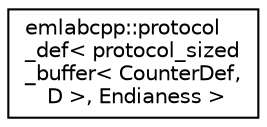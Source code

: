 digraph "Graphical Class Hierarchy"
{
 // LATEX_PDF_SIZE
  edge [fontname="Helvetica",fontsize="10",labelfontname="Helvetica",labelfontsize="10"];
  node [fontname="Helvetica",fontsize="10",shape=record];
  rankdir="LR";
  Node0 [label="emlabcpp::protocol\l_def\< protocol_sized\l_buffer\< CounterDef,\l D \>, Endianess \>",height=0.2,width=0.4,color="black", fillcolor="white", style="filled",URL="$structemlabcpp_1_1protocol__def_3_01protocol__sized__buffer_3_01CounterDef_00_01D_01_4_00_01Endianess_01_4.html",tooltip=" "];
}
